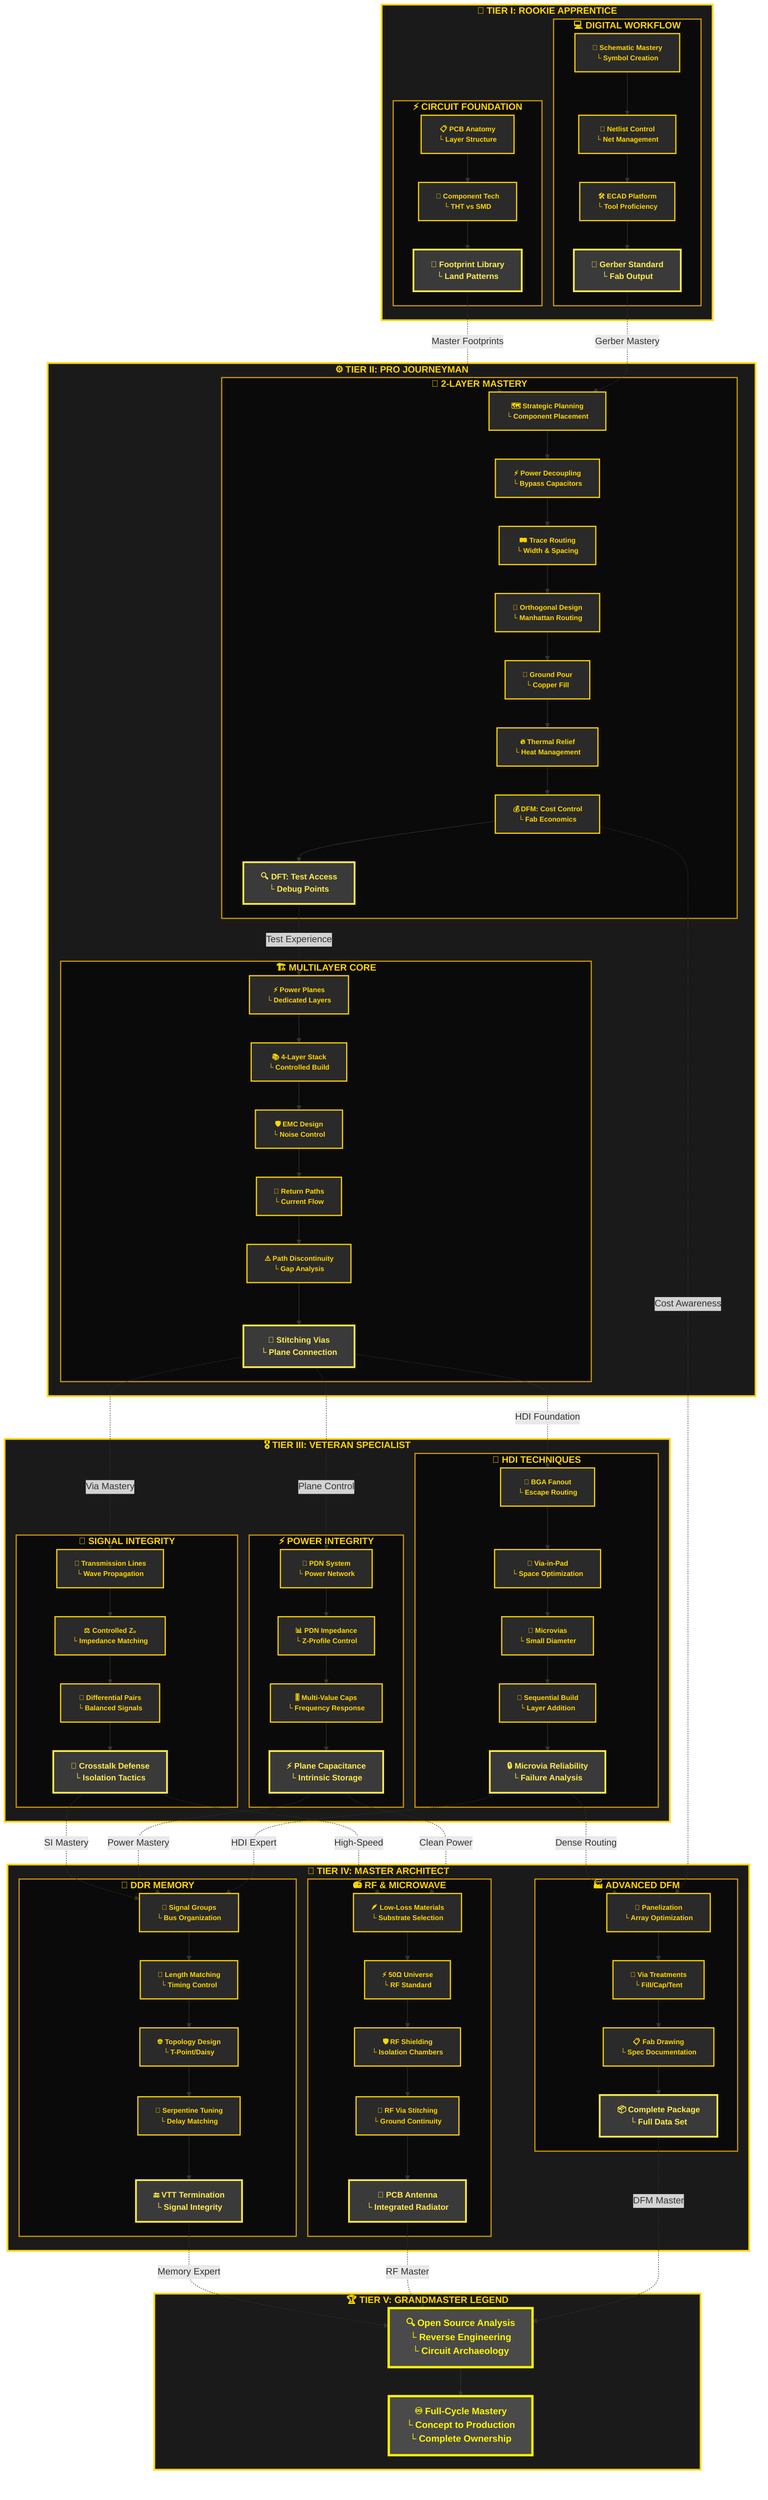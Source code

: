 graph TD
    %% ===== RPG SKILL TREE: PCB DESIGN MASTERY =====
    %% High-Tech Cyberpunk Circuit Board Aesthetic
    
    %% Advanced Styling for RPG Feel
    classDef tier fill:#1a1a1a,stroke:#ffd700,stroke-width:3px,color:#ffd700,font-weight:bold,font-size:16px
    classDef pathContainer fill:#0a0a0a,stroke:#cc9900,stroke-width:2px,color:#ffd700,font-weight:bold
    classDef skillNode fill:#2a2a2a,stroke:#ffd700,stroke-width:2px,color:#ffd700,font-weight:bold,font-size:12px
    classDef masterSkill fill:#3a3a3a,stroke:#ffed4e,stroke-width:3px,color:#ffed4e,font-weight:bold,font-size:14px
    classDef legendarySkill fill:#4a4a4a,stroke:#fff700,stroke-width:4px,color:#fff700,font-weight:bold,font-size:16px
    
    %% ================================
    %% TIER I: ROOKIE APPRENTICE 
    %% ================================
    subgraph T1 ["🔧 TIER I: ROOKIE APPRENTICE"]
        direction TB
        subgraph PATH1 ["⚡ CIRCUIT FOUNDATION"]
            A1["📋 PCB Anatomy<br/>└ Layer Structure"]
            A2["🔌 Component Tech<br/>└ THT vs SMD"]
            A3["👣 Footprint Library<br/>└ Land Patterns"]
            A1 --> A2 --> A3
        end
        
        subgraph PATH2 ["💻 DIGITAL WORKFLOW"]
            B1["📐 Schematic Mastery<br/>└ Symbol Creation"]
            B2["🔗 Netlist Control<br/>└ Net Management"]
            B3["🛠️ ECAD Platform<br/>└ Tool Proficiency"]
            B4["📄 Gerber Standard<br/>└ Fab Output"]
            B1 --> B2 --> B3 --> B4
        end
    end

    %% ================================
    %% TIER II: PRO JOURNEYMAN
    %% ================================
    subgraph T2 ["⚙️ TIER II: PRO JOURNEYMAN"]
        direction TB
        subgraph PATH3 ["🎯 2-LAYER MASTERY"]
            C1["🗺️ Strategic Planning<br/>└ Component Placement"]
            C2["⚡ Power Decoupling<br/>└ Bypass Capacitors"]
            C3["🛤️ Trace Routing<br/>└ Width & Spacing"]
            C4["📐 Orthogonal Design<br/>└ Manhattan Routing"]
            C5["🌊 Ground Pour<br/>└ Copper Fill"]
            C6["🔥 Thermal Relief<br/>└ Heat Management"]
            C7["💰 DFM: Cost Control<br/>└ Fab Economics"]
            C8["🔍 DFT: Test Access<br/>└ Debug Points"]
            C1 --> C2 --> C3 --> C4 --> C5 --> C6 --> C7 --> C8
        end
        
        subgraph PATH4 ["🏗️ MULTILAYER CORE"]
            D1["⚡ Power Planes<br/>└ Dedicated Layers"]
            D2["📚 4-Layer Stack<br/>└ Controlled Build"]
            D3["🛡️ EMC Design<br/>└ Noise Control"]
            D4["🔄 Return Paths<br/>└ Current Flow"]
            D5["⚠️ Path Discontinuity<br/>└ Gap Analysis"]
            D6["🔗 Stitching Vias<br/>└ Plane Connection"]
            D1 --> D2 --> D3 --> D4 --> D5 --> D6
        end
    end

    %% ================================
    %% TIER III: VETERAN SPECIALIST
    %% ================================
    subgraph T3 ["🎖️ TIER III: VETERAN SPECIALIST"]
        direction TB
        subgraph PATH5 ["📡 SIGNAL INTEGRITY"]
            E1["📏 Transmission Lines<br/>└ Wave Propagation"]
            E2["⚖️ Controlled Z₀<br/>└ Impedance Matching"]
            E3["👥 Differential Pairs<br/>└ Balanced Signals"]
            E4["🚫 Crosstalk Defense<br/>└ Isolation Tactics"]
            E1 --> E2 --> E3 --> E4
        end
        
        subgraph PATH6 ["⚡ POWER INTEGRITY"]
            F1["🔋 PDN System<br/>└ Power Network"]
            F2["📊 PDN Impedance<br/>└ Z-Profile Control"]
            F3["🎚️ Multi-Value Caps<br/>└ Frequency Response"]
            F4["⚡ Plane Capacitance<br/>└ Intrinsic Storage"]
            F1 --> F2 --> F3 --> F4
        end
        
        subgraph PATH7 ["🔬 HDI TECHNIQUES"]
            G1["🎯 BGA Fanout<br/>└ Escape Routing"]
            G2["🔘 Via-in-Pad<br/>└ Space Optimization"]
            G3["🔸 Microvias<br/>└ Small Diameter"]
            G4["📐 Sequential Build<br/>└ Layer Addition"]
            G5["🔒 Microvia Reliability<br/>└ Failure Analysis"]
            G1 --> G2 --> G3 --> G4 --> G5
        end
    end

    %% ================================
    %% TIER IV: MASTER ARCHITECT
    %% ================================
    subgraph T4 ["👑 TIER IV: MASTER ARCHITECT"]
        direction TB
        subgraph PATH8 ["🧠 DDR MEMORY"]
            H1["🎯 Signal Groups<br/>└ Bus Organization"]
            H2["📏 Length Matching<br/>└ Timing Control"]
            H3["🌐 Topology Design<br/>└ T-Point/Daisy"]
            H4["🐍 Serpentine Tuning<br/>└ Delay Matching"]
            H5["🔚 VTT Termination<br/>└ Signal Integrity"]
            H1 --> H2 --> H3 --> H4 --> H5
        end
        
        subgraph PATH9 ["📻 RF & MICROWAVE"]
            I1["🪶 Low-Loss Materials<br/>└ Substrate Selection"]
            I2["⚡ 50Ω Universe<br/>└ RF Standard"]
            I3["🛡️ RF Shielding<br/>└ Isolation Chambers"]
            I4["🔗 RF Via Stitching<br/>└ Ground Continuity"]
            I5["📡 PCB Antenna<br/>└ Integrated Radiator"]
            I1 --> I2 --> I3 --> I4 --> I5
        end
        
        subgraph PATH10 ["🏭 ADVANCED DFM"]
            J1["🔲 Panelization<br/>└ Array Optimization"]
            J2["🔧 Via Treatments<br/>└ Fill/Cap/Tent"]
            J3["📋 Fab Drawing<br/>└ Spec Documentation"]
            J4["📦 Complete Package<br/>└ Full Data Set"]
            J1 --> J2 --> J3 --> J4
        end
    end

    %% ================================
    %% TIER V: GRANDMASTER LEGEND
    %% ================================
    subgraph T5 ["🏆 TIER V: GRANDMASTER LEGEND"]
        direction LR
        K1["🔍 Open Source Analysis<br/>└ Reverse Engineering<br/>└ Circuit Archaeology"]
        K2["♾️ Full-Cycle Mastery<br/>└ Concept to Production<br/>└ Complete Ownership"]
        K1 --> K2
    end

    %% ================================
    %% SKILL TREE PROGRESSION PATHS
    %% ================================
    
    %% Foundation to 2-Layer
    A3 -.->|"Master Footprints"| C1
    B4 -.->|"Gerber Mastery"| C1
    
    %% 2-Layer to Multilayer
    C8 -.->|"Test Experience"| D1
    
    %% Multilayer to Advanced
    D6 -.->|"Via Mastery"| E1
    D6 -.->|"Plane Control"| F1
    D6 -.->|"HDI Foundation"| G1
    
    %% Advanced to Master
    E4 -.->|"SI Mastery"| H1
    E4 -.->|"High-Speed"| I1
    F4 -.->|"Power Mastery"| H1
    F4 -.->|"Clean Power"| I1
    G5 -.->|"HDI Expert"| H1
    G5 -.->|"Dense Routing"| J1
    C7 -.->|"Cost Awareness"| J1
    
    %% Master to Legend
    H5 -.->|"Memory Expert"| K1
    I5 -.->|"RF Master"| K1
    J4 -.->|"DFM Master"| K1
    
    %% ================================
    %% APPLY RPG STYLING
    %% ================================
    
    %% Tier Styling
    class T1,T2,T3,T4,T5 tier
    
    %% Path Container Styling
    class PATH1,PATH2,PATH3,PATH4,PATH5,PATH6,PATH7,PATH8,PATH9,PATH10 pathContainer
    
    %% Regular Skills
    class A1,A2,B1,B2,B3,C1,C2,C3,C4,C5,C6,C7,D1,D2,D3,D4,D5,E1,E2,E3,F1,F2,F3,G1,G2,G3,G4,H1,H2,H3,H4,I1,I2,I3,I4,J1,J2,J3 skillNode
    
    %% Master Level Skills
    class A3,B4,C8,D6,E4,F4,G5,H5,I5,J4 masterSkill
    
    %% Legendary Skills
    class K1,K2 legendarySkill